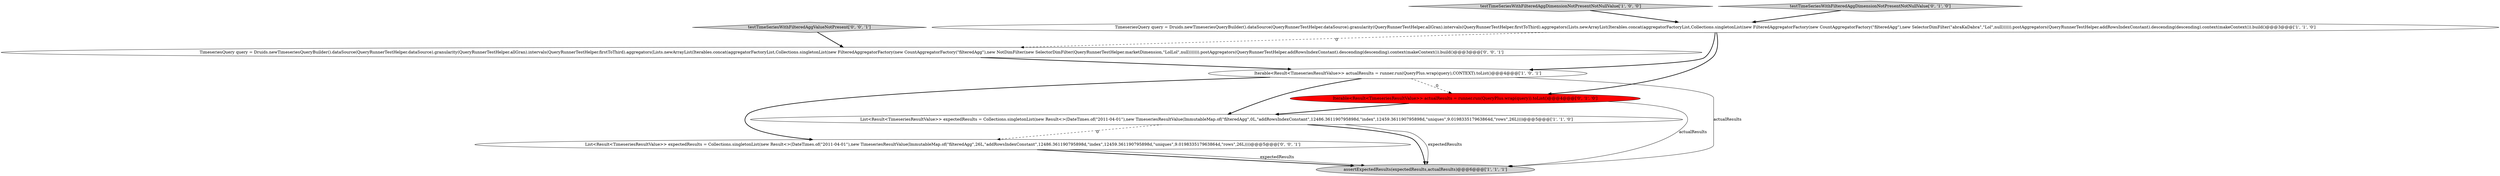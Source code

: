 digraph {
5 [style = filled, label = "Iterable<Result<TimeseriesResultValue>> actualResults = runner.run(QueryPlus.wrap(query)).toList()@@@4@@@['0', '1', '0']", fillcolor = red, shape = ellipse image = "AAA1AAABBB2BBB"];
4 [style = filled, label = "Iterable<Result<TimeseriesResultValue>> actualResults = runner.run(QueryPlus.wrap(query),CONTEXT).toList()@@@4@@@['1', '0', '1']", fillcolor = white, shape = ellipse image = "AAA0AAABBB1BBB"];
7 [style = filled, label = "testTimeSeriesWithFilteredAggValueNotPresent['0', '0', '1']", fillcolor = lightgray, shape = diamond image = "AAA0AAABBB3BBB"];
2 [style = filled, label = "testTimeSeriesWithFilteredAggDimensionNotPresentNotNullValue['1', '0', '0']", fillcolor = lightgray, shape = diamond image = "AAA0AAABBB1BBB"];
3 [style = filled, label = "assertExpectedResults(expectedResults,actualResults)@@@6@@@['1', '1', '1']", fillcolor = lightgray, shape = ellipse image = "AAA0AAABBB1BBB"];
1 [style = filled, label = "List<Result<TimeseriesResultValue>> expectedResults = Collections.singletonList(new Result<>(DateTimes.of(\"2011-04-01\"),new TimeseriesResultValue(ImmutableMap.of(\"filteredAgg\",0L,\"addRowsIndexConstant\",12486.361190795898d,\"index\",12459.361190795898d,\"uniques\",9.019833517963864d,\"rows\",26L))))@@@5@@@['1', '1', '0']", fillcolor = white, shape = ellipse image = "AAA0AAABBB1BBB"];
0 [style = filled, label = "TimeseriesQuery query = Druids.newTimeseriesQueryBuilder().dataSource(QueryRunnerTestHelper.dataSource).granularity(QueryRunnerTestHelper.allGran).intervals(QueryRunnerTestHelper.firstToThird).aggregators(Lists.newArrayList(Iterables.concat(aggregatorFactoryList,Collections.singletonList(new FilteredAggregatorFactory(new CountAggregatorFactory(\"filteredAgg\"),new SelectorDimFilter(\"abraKaDabra\",\"Lol\",null)))))).postAggregators(QueryRunnerTestHelper.addRowsIndexConstant).descending(descending).context(makeContext()).build()@@@3@@@['1', '1', '0']", fillcolor = white, shape = ellipse image = "AAA0AAABBB1BBB"];
9 [style = filled, label = "List<Result<TimeseriesResultValue>> expectedResults = Collections.singletonList(new Result<>(DateTimes.of(\"2011-04-01\"),new TimeseriesResultValue(ImmutableMap.of(\"filteredAgg\",26L,\"addRowsIndexConstant\",12486.361190795898d,\"index\",12459.361190795898d,\"uniques\",9.019833517963864d,\"rows\",26L))))@@@5@@@['0', '0', '1']", fillcolor = white, shape = ellipse image = "AAA0AAABBB3BBB"];
6 [style = filled, label = "testTimeSeriesWithFilteredAggDimensionNotPresentNotNullValue['0', '1', '0']", fillcolor = lightgray, shape = diamond image = "AAA0AAABBB2BBB"];
8 [style = filled, label = "TimeseriesQuery query = Druids.newTimeseriesQueryBuilder().dataSource(QueryRunnerTestHelper.dataSource).granularity(QueryRunnerTestHelper.allGran).intervals(QueryRunnerTestHelper.firstToThird).aggregators(Lists.newArrayList(Iterables.concat(aggregatorFactoryList,Collections.singletonList(new FilteredAggregatorFactory(new CountAggregatorFactory(\"filteredAgg\"),new NotDimFilter(new SelectorDimFilter(QueryRunnerTestHelper.marketDimension,\"LolLol\",null))))))).postAggregators(QueryRunnerTestHelper.addRowsIndexConstant).descending(descending).context(makeContext()).build()@@@3@@@['0', '0', '1']", fillcolor = white, shape = ellipse image = "AAA0AAABBB3BBB"];
1->3 [style = bold, label=""];
5->3 [style = solid, label="actualResults"];
4->9 [style = bold, label=""];
9->3 [style = bold, label=""];
5->1 [style = bold, label=""];
4->5 [style = dashed, label="0"];
0->8 [style = dashed, label="0"];
4->1 [style = bold, label=""];
2->0 [style = bold, label=""];
6->0 [style = bold, label=""];
1->9 [style = dashed, label="0"];
8->4 [style = bold, label=""];
7->8 [style = bold, label=""];
0->4 [style = bold, label=""];
4->3 [style = solid, label="actualResults"];
1->3 [style = solid, label="expectedResults"];
0->5 [style = bold, label=""];
9->3 [style = solid, label="expectedResults"];
}
